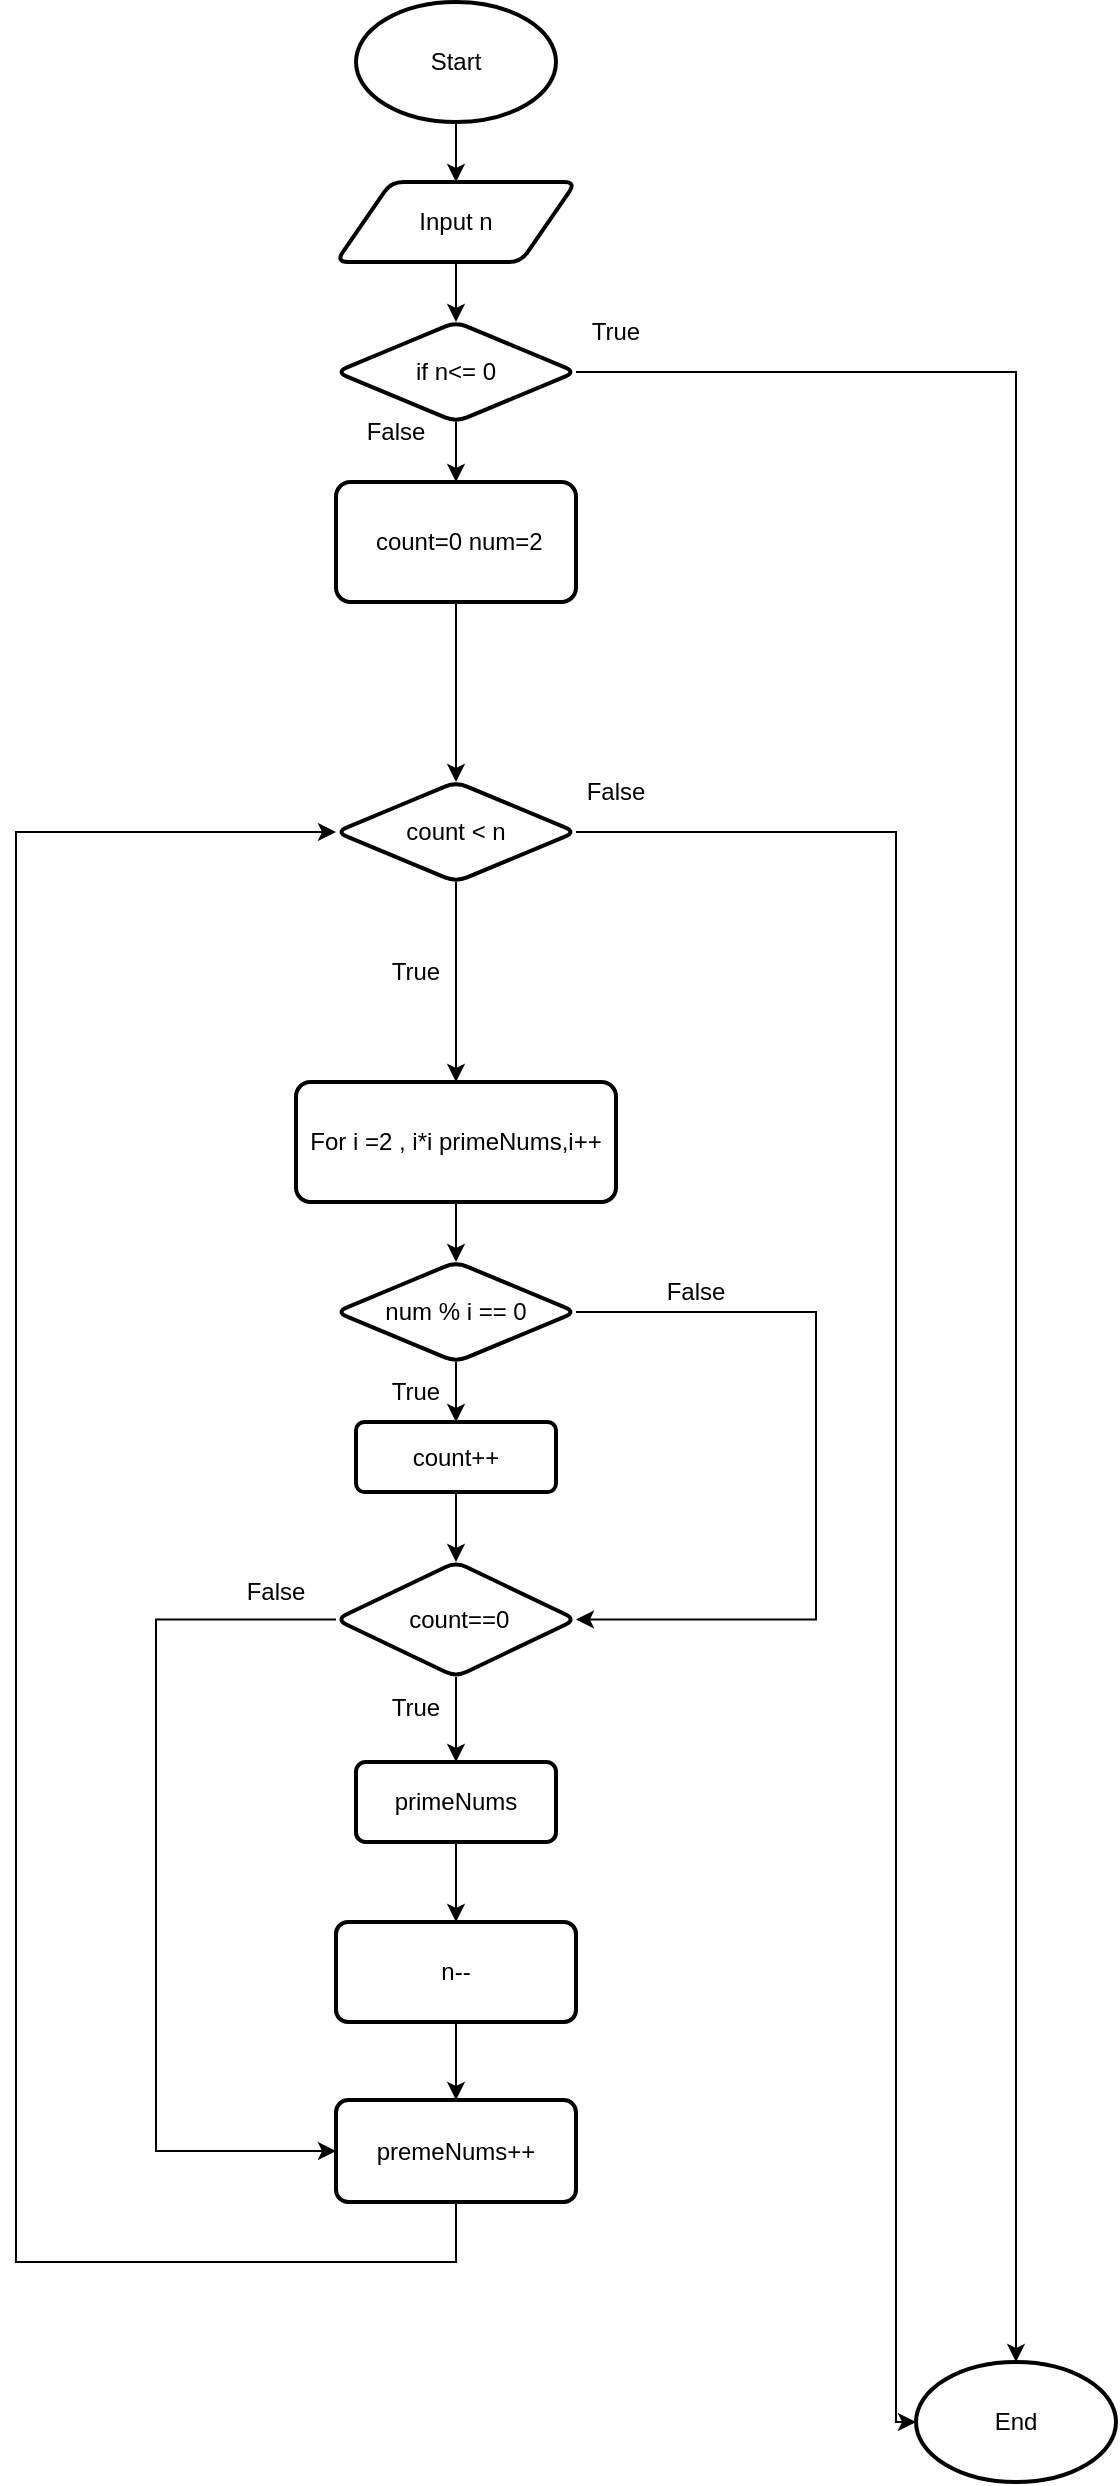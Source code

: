 <mxfile version="25.0.3">
  <diagram name="Trang-1" id="kqBhtNF_M_-ir3bmHOhQ">
    <mxGraphModel dx="1290" dy="557" grid="1" gridSize="10" guides="1" tooltips="1" connect="1" arrows="1" fold="1" page="1" pageScale="1" pageWidth="827" pageHeight="1169" math="0" shadow="0">
      <root>
        <mxCell id="0" />
        <mxCell id="1" parent="0" />
        <mxCell id="MTio2cS6uVc2Ep0kFFS0-4" value="" style="edgeStyle=orthogonalEdgeStyle;rounded=0;orthogonalLoop=1;jettySize=auto;html=1;" parent="1" source="MTio2cS6uVc2Ep0kFFS0-1" target="MTio2cS6uVc2Ep0kFFS0-3" edge="1">
          <mxGeometry relative="1" as="geometry" />
        </mxCell>
        <mxCell id="MTio2cS6uVc2Ep0kFFS0-1" value="Start" style="strokeWidth=2;html=1;shape=mxgraph.flowchart.start_1;whiteSpace=wrap;" parent="1" vertex="1">
          <mxGeometry x="330" y="60" width="100" height="60" as="geometry" />
        </mxCell>
        <mxCell id="MTio2cS6uVc2Ep0kFFS0-2" value="End" style="strokeWidth=2;html=1;shape=mxgraph.flowchart.start_1;whiteSpace=wrap;" parent="1" vertex="1">
          <mxGeometry x="610" y="1240" width="100" height="60" as="geometry" />
        </mxCell>
        <mxCell id="MTio2cS6uVc2Ep0kFFS0-6" value="" style="edgeStyle=orthogonalEdgeStyle;rounded=0;orthogonalLoop=1;jettySize=auto;html=1;" parent="1" source="MTio2cS6uVc2Ep0kFFS0-3" target="MTio2cS6uVc2Ep0kFFS0-5" edge="1">
          <mxGeometry relative="1" as="geometry" />
        </mxCell>
        <mxCell id="MTio2cS6uVc2Ep0kFFS0-3" value="Input n" style="shape=parallelogram;html=1;strokeWidth=2;perimeter=parallelogramPerimeter;whiteSpace=wrap;rounded=1;arcSize=12;size=0.23;" parent="1" vertex="1">
          <mxGeometry x="320" y="150" width="120" height="40" as="geometry" />
        </mxCell>
        <mxCell id="MTio2cS6uVc2Ep0kFFS0-8" value="" style="edgeStyle=orthogonalEdgeStyle;rounded=0;orthogonalLoop=1;jettySize=auto;html=1;entryX=0.5;entryY=0;entryDx=0;entryDy=0;entryPerimeter=0;" parent="1" source="MTio2cS6uVc2Ep0kFFS0-5" target="MTio2cS6uVc2Ep0kFFS0-2" edge="1">
          <mxGeometry relative="1" as="geometry">
            <mxPoint x="750" y="1180" as="targetPoint" />
          </mxGeometry>
        </mxCell>
        <mxCell id="ZJvN9yDgqp3NpVCqqcqW-3" value="" style="edgeStyle=orthogonalEdgeStyle;rounded=0;orthogonalLoop=1;jettySize=auto;html=1;" parent="1" source="MTio2cS6uVc2Ep0kFFS0-5" target="ZJvN9yDgqp3NpVCqqcqW-2" edge="1">
          <mxGeometry relative="1" as="geometry" />
        </mxCell>
        <mxCell id="MTio2cS6uVc2Ep0kFFS0-5" value="if n&amp;lt;= 0" style="rhombus;whiteSpace=wrap;html=1;strokeWidth=2;rounded=1;arcSize=12;" parent="1" vertex="1">
          <mxGeometry x="320" y="220" width="120" height="50" as="geometry" />
        </mxCell>
        <mxCell id="MTio2cS6uVc2Ep0kFFS0-11" value="True" style="text;html=1;align=center;verticalAlign=middle;whiteSpace=wrap;rounded=0;" parent="1" vertex="1">
          <mxGeometry x="430" y="210" width="60" height="30" as="geometry" />
        </mxCell>
        <mxCell id="MTio2cS6uVc2Ep0kFFS0-12" value="False" style="text;html=1;align=center;verticalAlign=middle;whiteSpace=wrap;rounded=0;" parent="1" vertex="1">
          <mxGeometry x="320" y="260" width="60" height="30" as="geometry" />
        </mxCell>
        <mxCell id="ZJvN9yDgqp3NpVCqqcqW-5" value="" style="edgeStyle=orthogonalEdgeStyle;rounded=0;orthogonalLoop=1;jettySize=auto;html=1;" parent="1" source="ZJvN9yDgqp3NpVCqqcqW-2" target="ZJvN9yDgqp3NpVCqqcqW-4" edge="1">
          <mxGeometry relative="1" as="geometry" />
        </mxCell>
        <mxCell id="ZJvN9yDgqp3NpVCqqcqW-2" value="&amp;nbsp;count=0 num=2" style="whiteSpace=wrap;html=1;strokeWidth=2;rounded=1;arcSize=12;" parent="1" vertex="1">
          <mxGeometry x="320" y="300" width="120" height="60" as="geometry" />
        </mxCell>
        <mxCell id="ZJvN9yDgqp3NpVCqqcqW-10" value="" style="edgeStyle=orthogonalEdgeStyle;rounded=0;orthogonalLoop=1;jettySize=auto;html=1;entryX=0.5;entryY=0;entryDx=0;entryDy=0;" parent="1" source="ZJvN9yDgqp3NpVCqqcqW-4" target="ZJvN9yDgqp3NpVCqqcqW-11" edge="1">
          <mxGeometry relative="1" as="geometry">
            <mxPoint x="380" y="530" as="targetPoint" />
          </mxGeometry>
        </mxCell>
        <mxCell id="ZJvN9yDgqp3NpVCqqcqW-4" value="count &amp;lt; n" style="rhombus;whiteSpace=wrap;html=1;strokeWidth=2;rounded=1;arcSize=12;" parent="1" vertex="1">
          <mxGeometry x="320" y="450" width="120" height="50" as="geometry" />
        </mxCell>
        <mxCell id="ZJvN9yDgqp3NpVCqqcqW-6" style="edgeStyle=orthogonalEdgeStyle;rounded=0;orthogonalLoop=1;jettySize=auto;html=1;entryX=0;entryY=0.5;entryDx=0;entryDy=0;entryPerimeter=0;" parent="1" source="ZJvN9yDgqp3NpVCqqcqW-4" target="MTio2cS6uVc2Ep0kFFS0-2" edge="1">
          <mxGeometry relative="1" as="geometry">
            <Array as="points">
              <mxPoint x="600" y="475" />
            </Array>
          </mxGeometry>
        </mxCell>
        <mxCell id="ZJvN9yDgqp3NpVCqqcqW-7" value="True" style="text;html=1;align=center;verticalAlign=middle;whiteSpace=wrap;rounded=0;" parent="1" vertex="1">
          <mxGeometry x="330" y="530" width="60" height="30" as="geometry" />
        </mxCell>
        <mxCell id="ZJvN9yDgqp3NpVCqqcqW-8" value="False" style="text;html=1;align=center;verticalAlign=middle;whiteSpace=wrap;rounded=0;" parent="1" vertex="1">
          <mxGeometry x="430" y="440" width="60" height="30" as="geometry" />
        </mxCell>
        <mxCell id="ZJvN9yDgqp3NpVCqqcqW-14" value="" style="edgeStyle=orthogonalEdgeStyle;rounded=0;orthogonalLoop=1;jettySize=auto;html=1;" parent="1" source="ZJvN9yDgqp3NpVCqqcqW-11" target="ZJvN9yDgqp3NpVCqqcqW-13" edge="1">
          <mxGeometry relative="1" as="geometry" />
        </mxCell>
        <mxCell id="ZJvN9yDgqp3NpVCqqcqW-11" value="For i =2 , i*i primeNums,i++" style="whiteSpace=wrap;html=1;strokeWidth=2;rounded=1;arcSize=12;" parent="1" vertex="1">
          <mxGeometry x="300" y="600" width="160" height="60" as="geometry" />
        </mxCell>
        <mxCell id="ZJvN9yDgqp3NpVCqqcqW-16" value="" style="edgeStyle=orthogonalEdgeStyle;rounded=0;orthogonalLoop=1;jettySize=auto;html=1;" parent="1" source="ZJvN9yDgqp3NpVCqqcqW-13" target="ZJvN9yDgqp3NpVCqqcqW-15" edge="1">
          <mxGeometry relative="1" as="geometry" />
        </mxCell>
        <mxCell id="ZJvN9yDgqp3NpVCqqcqW-21" style="edgeStyle=orthogonalEdgeStyle;rounded=0;orthogonalLoop=1;jettySize=auto;html=1;entryX=1;entryY=0.5;entryDx=0;entryDy=0;" parent="1" source="ZJvN9yDgqp3NpVCqqcqW-13" target="ZJvN9yDgqp3NpVCqqcqW-18" edge="1">
          <mxGeometry relative="1" as="geometry">
            <Array as="points">
              <mxPoint x="560" y="715" />
              <mxPoint x="560" y="869" />
            </Array>
          </mxGeometry>
        </mxCell>
        <mxCell id="ZJvN9yDgqp3NpVCqqcqW-13" value="num % i == 0" style="rhombus;whiteSpace=wrap;html=1;strokeWidth=2;rounded=1;arcSize=12;" parent="1" vertex="1">
          <mxGeometry x="320" y="690" width="120" height="50" as="geometry" />
        </mxCell>
        <mxCell id="ZJvN9yDgqp3NpVCqqcqW-19" value="" style="edgeStyle=orthogonalEdgeStyle;rounded=0;orthogonalLoop=1;jettySize=auto;html=1;" parent="1" source="ZJvN9yDgqp3NpVCqqcqW-15" target="ZJvN9yDgqp3NpVCqqcqW-18" edge="1">
          <mxGeometry relative="1" as="geometry" />
        </mxCell>
        <mxCell id="ZJvN9yDgqp3NpVCqqcqW-15" value="count++" style="whiteSpace=wrap;html=1;strokeWidth=2;rounded=1;arcSize=12;" parent="1" vertex="1">
          <mxGeometry x="330" y="770" width="100" height="35" as="geometry" />
        </mxCell>
        <mxCell id="ZJvN9yDgqp3NpVCqqcqW-17" value="True" style="text;html=1;align=center;verticalAlign=middle;whiteSpace=wrap;rounded=0;" parent="1" vertex="1">
          <mxGeometry x="330" y="740" width="60" height="30" as="geometry" />
        </mxCell>
        <mxCell id="ZJvN9yDgqp3NpVCqqcqW-24" value="" style="edgeStyle=orthogonalEdgeStyle;rounded=0;orthogonalLoop=1;jettySize=auto;html=1;" parent="1" source="ZJvN9yDgqp3NpVCqqcqW-18" target="ZJvN9yDgqp3NpVCqqcqW-23" edge="1">
          <mxGeometry relative="1" as="geometry" />
        </mxCell>
        <mxCell id="ZJvN9yDgqp3NpVCqqcqW-33" style="edgeStyle=orthogonalEdgeStyle;rounded=0;orthogonalLoop=1;jettySize=auto;html=1;entryX=0;entryY=0.5;entryDx=0;entryDy=0;" parent="1" source="ZJvN9yDgqp3NpVCqqcqW-18" target="ZJvN9yDgqp3NpVCqqcqW-28" edge="1">
          <mxGeometry relative="1" as="geometry">
            <Array as="points">
              <mxPoint x="230" y="868.75" />
              <mxPoint x="230" y="1135" />
            </Array>
          </mxGeometry>
        </mxCell>
        <mxCell id="ZJvN9yDgqp3NpVCqqcqW-18" value="&amp;nbsp;count==0" style="rhombus;whiteSpace=wrap;html=1;strokeWidth=2;rounded=1;arcSize=12;" parent="1" vertex="1">
          <mxGeometry x="320" y="840" width="120" height="57.5" as="geometry" />
        </mxCell>
        <mxCell id="ZJvN9yDgqp3NpVCqqcqW-22" value="False" style="text;html=1;align=center;verticalAlign=middle;whiteSpace=wrap;rounded=0;" parent="1" vertex="1">
          <mxGeometry x="470" y="690" width="60" height="30" as="geometry" />
        </mxCell>
        <mxCell id="ZJvN9yDgqp3NpVCqqcqW-27" value="" style="edgeStyle=orthogonalEdgeStyle;rounded=0;orthogonalLoop=1;jettySize=auto;html=1;" parent="1" source="ZJvN9yDgqp3NpVCqqcqW-23" target="ZJvN9yDgqp3NpVCqqcqW-26" edge="1">
          <mxGeometry relative="1" as="geometry" />
        </mxCell>
        <mxCell id="ZJvN9yDgqp3NpVCqqcqW-23" value="primeNums" style="whiteSpace=wrap;html=1;strokeWidth=2;rounded=1;arcSize=12;" parent="1" vertex="1">
          <mxGeometry x="330" y="940" width="100" height="40" as="geometry" />
        </mxCell>
        <mxCell id="ZJvN9yDgqp3NpVCqqcqW-25" value="True" style="text;html=1;align=center;verticalAlign=middle;whiteSpace=wrap;rounded=0;" parent="1" vertex="1">
          <mxGeometry x="330" y="897.5" width="60" height="30" as="geometry" />
        </mxCell>
        <mxCell id="ZJvN9yDgqp3NpVCqqcqW-29" value="" style="edgeStyle=orthogonalEdgeStyle;rounded=0;orthogonalLoop=1;jettySize=auto;html=1;" parent="1" source="ZJvN9yDgqp3NpVCqqcqW-26" target="ZJvN9yDgqp3NpVCqqcqW-28" edge="1">
          <mxGeometry relative="1" as="geometry" />
        </mxCell>
        <mxCell id="ZJvN9yDgqp3NpVCqqcqW-26" value="n--" style="whiteSpace=wrap;html=1;strokeWidth=2;rounded=1;arcSize=12;" parent="1" vertex="1">
          <mxGeometry x="320" y="1020" width="120" height="50" as="geometry" />
        </mxCell>
        <mxCell id="ZJvN9yDgqp3NpVCqqcqW-32" style="edgeStyle=orthogonalEdgeStyle;rounded=0;orthogonalLoop=1;jettySize=auto;html=1;entryX=0;entryY=0.5;entryDx=0;entryDy=0;" parent="1" source="ZJvN9yDgqp3NpVCqqcqW-28" target="ZJvN9yDgqp3NpVCqqcqW-4" edge="1">
          <mxGeometry relative="1" as="geometry">
            <Array as="points">
              <mxPoint x="380" y="1190" />
              <mxPoint x="160" y="1190" />
              <mxPoint x="160" y="475" />
            </Array>
          </mxGeometry>
        </mxCell>
        <mxCell id="ZJvN9yDgqp3NpVCqqcqW-28" value="premeNums++" style="whiteSpace=wrap;html=1;strokeWidth=2;rounded=1;arcSize=12;" parent="1" vertex="1">
          <mxGeometry x="320" y="1109" width="120" height="51" as="geometry" />
        </mxCell>
        <mxCell id="ZJvN9yDgqp3NpVCqqcqW-34" value="False" style="text;html=1;align=center;verticalAlign=middle;whiteSpace=wrap;rounded=0;" parent="1" vertex="1">
          <mxGeometry x="260" y="840" width="60" height="30" as="geometry" />
        </mxCell>
      </root>
    </mxGraphModel>
  </diagram>
</mxfile>
